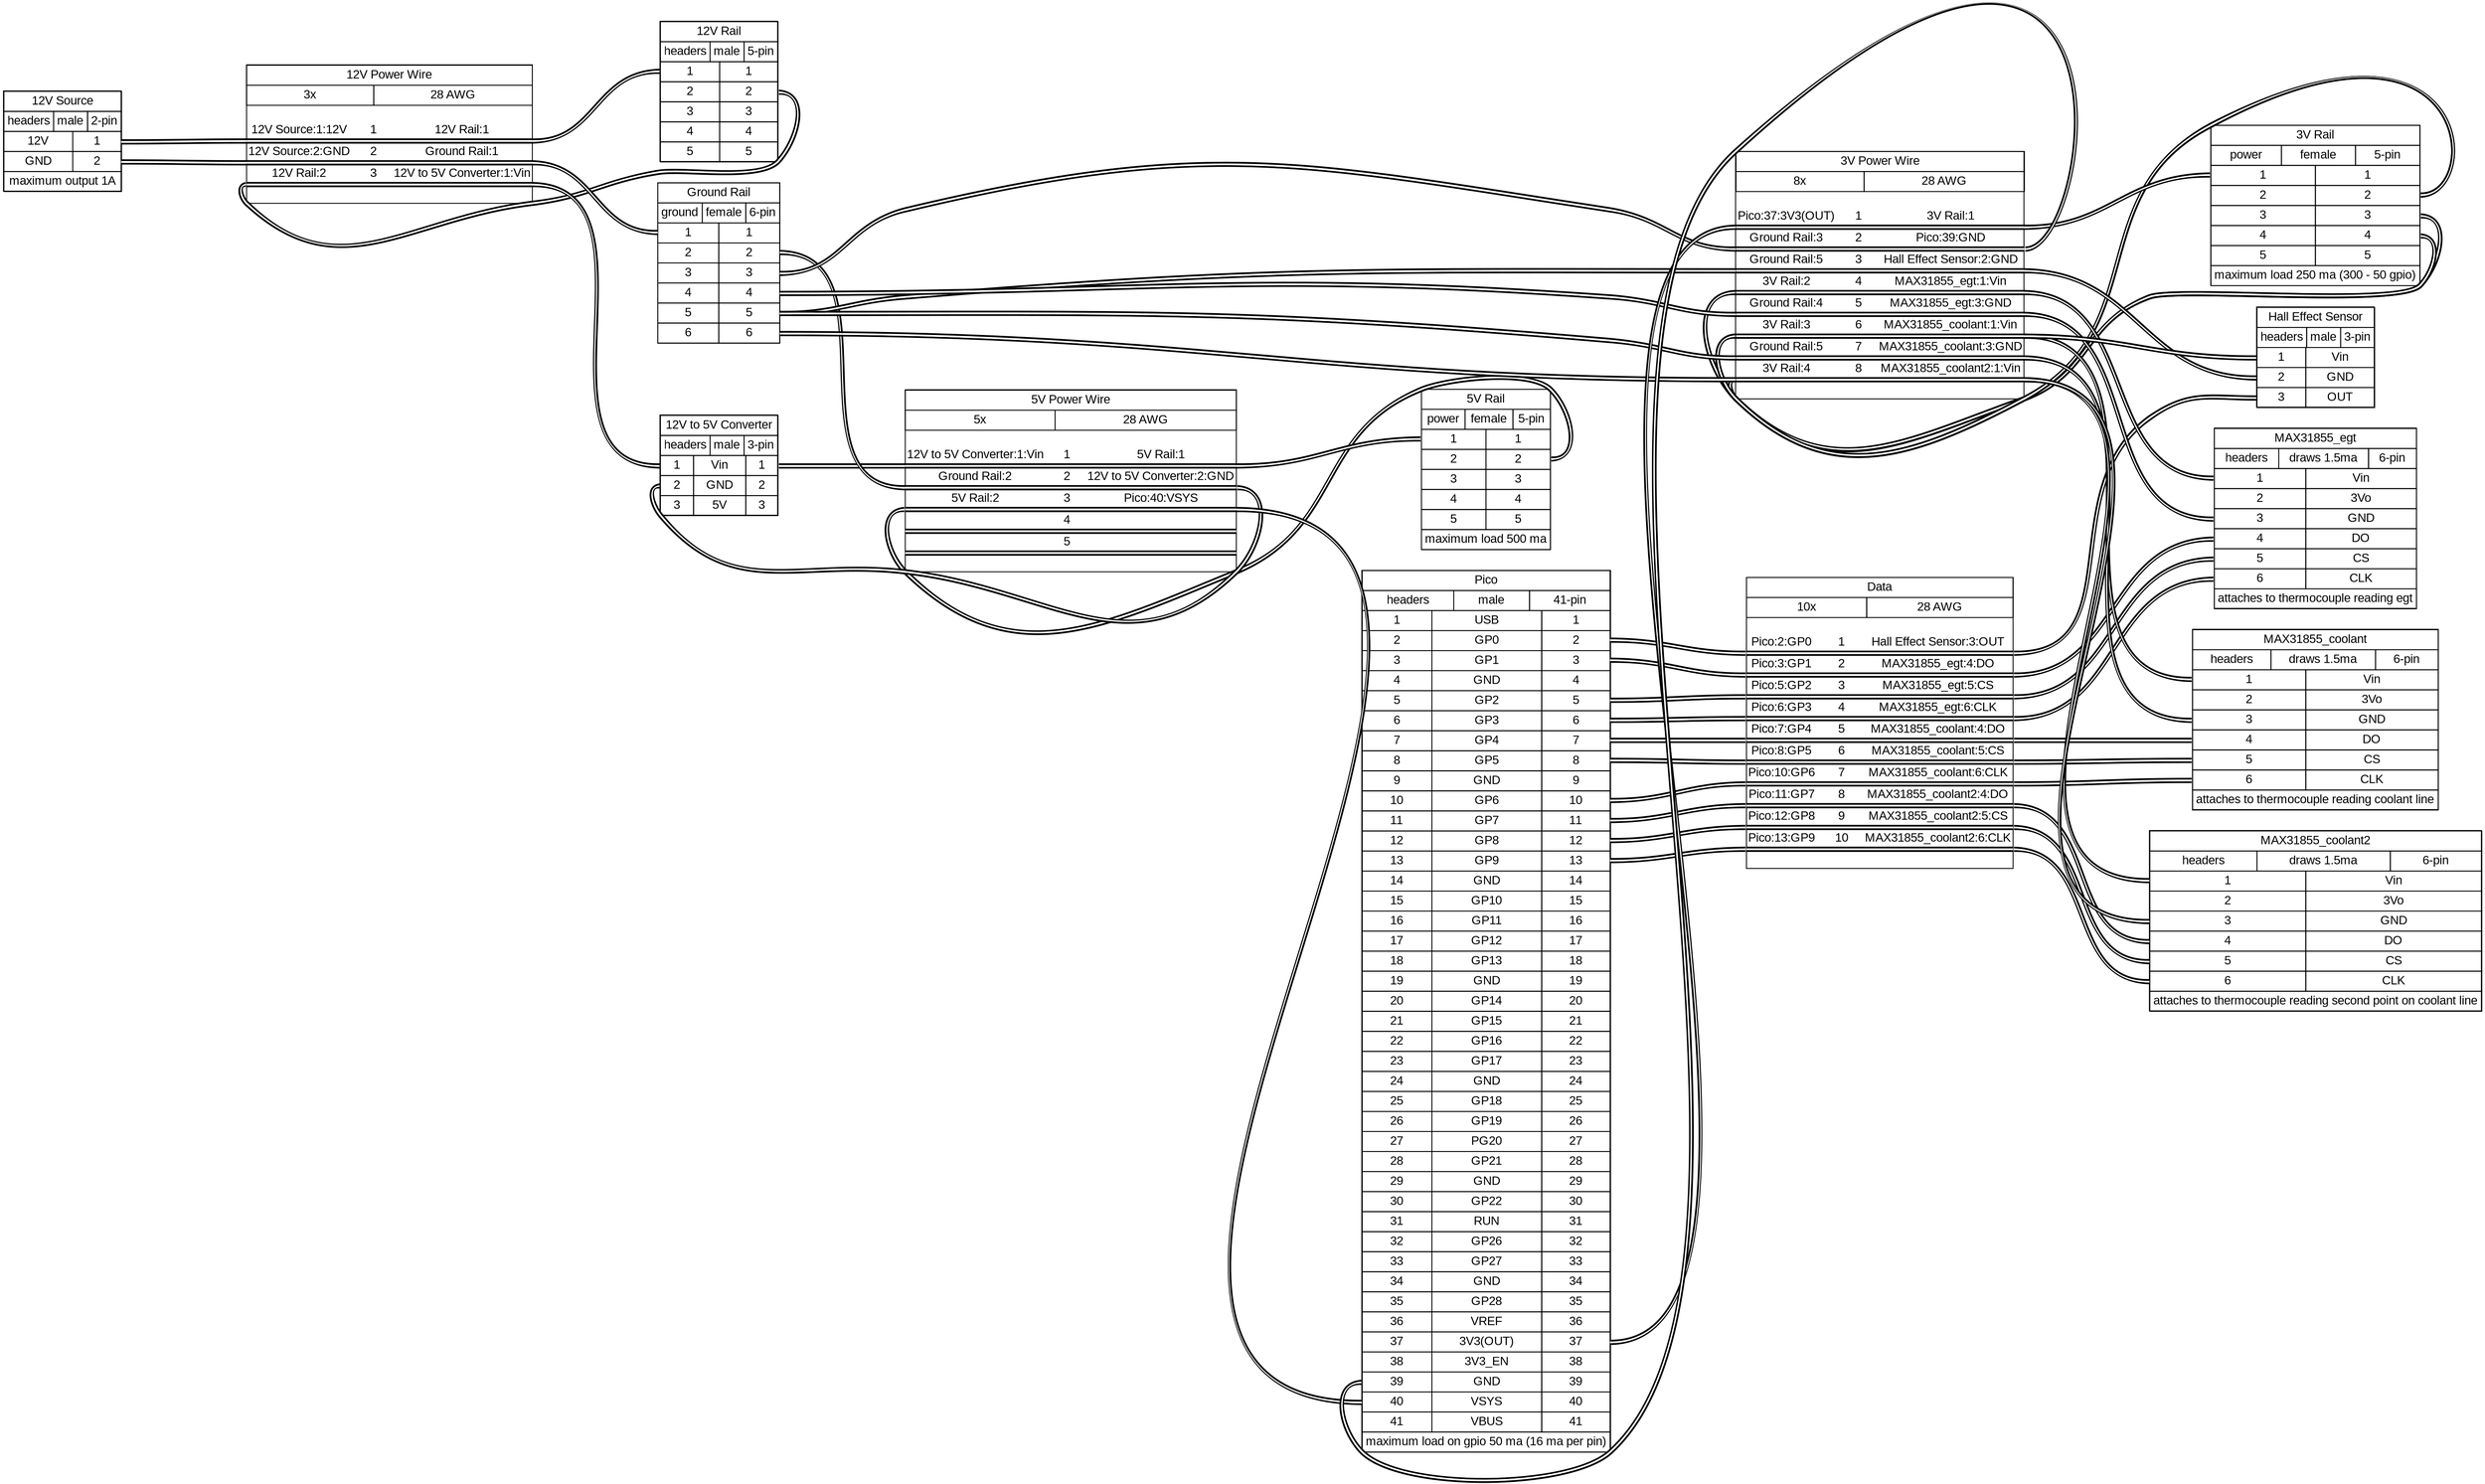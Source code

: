 graph {
// Graph generated by WireViz 0.3.2
// https://github.com/formatc1702/WireViz
	graph [bgcolor="#FFFFFF" fontname=arial nodesep=0.33 rankdir=LR ranksep=2]
	node [fillcolor="#FFFFFF" fontname=arial height=0 margin=0 shape=none style=filled width=0]
	edge [fontname=arial style=bold]
	"12V Source" [label=<
<table border="0" cellspacing="0" cellpadding="0">
 <tr><td>
  <table border="0" cellspacing="0" cellpadding="3" cellborder="1"><tr>
   <td balign="left">12V Source</td>
  </tr></table>
 </td></tr>
 <tr><td>
  <table border="0" cellspacing="0" cellpadding="3" cellborder="1"><tr>
   <td balign="left">headers</td>
   <td balign="left">male</td>
   <td balign="left">2-pin</td>
  </tr></table>
 </td></tr>
 <tr><td>
  <table border="0" cellspacing="0" cellpadding="3" cellborder="1">
   <tr>
    <td>12V</td>
    <td port="p1r">1</td>
   </tr>
   <tr>
    <td>GND</td>
    <td port="p2r">2</td>
   </tr>
  </table>
 </td></tr>
 <tr><td>
  <table border="0" cellspacing="0" cellpadding="3" cellborder="1"><tr>
   <td balign="left">maximum output 1A</td>
  </tr></table>
 </td></tr>
</table>
> fillcolor="#FFFFFF" shape=box style=filled]
	"12V Rail" [label=<
<table border="0" cellspacing="0" cellpadding="0">
 <tr><td>
  <table border="0" cellspacing="0" cellpadding="3" cellborder="1"><tr>
   <td balign="left">12V Rail</td>
  </tr></table>
 </td></tr>
 <tr><td>
  <table border="0" cellspacing="0" cellpadding="3" cellborder="1"><tr>
   <td balign="left">headers</td>
   <td balign="left">male</td>
   <td balign="left">5-pin</td>
  </tr></table>
 </td></tr>
 <tr><td>
  <table border="0" cellspacing="0" cellpadding="3" cellborder="1">
   <tr>
    <td port="p1l">1</td>
    <td port="p1r">1</td>
   </tr>
   <tr>
    <td port="p2l">2</td>
    <td port="p2r">2</td>
   </tr>
   <tr>
    <td port="p3l">3</td>
    <td port="p3r">3</td>
   </tr>
   <tr>
    <td port="p4l">4</td>
    <td port="p4r">4</td>
   </tr>
   <tr>
    <td port="p5l">5</td>
    <td port="p5r">5</td>
   </tr>
  </table>
 </td></tr>
</table>
> fillcolor="#FFFFFF" shape=box style=filled]
	"12V to 5V Converter" [label=<
<table border="0" cellspacing="0" cellpadding="0">
 <tr><td>
  <table border="0" cellspacing="0" cellpadding="3" cellborder="1"><tr>
   <td balign="left">12V to 5V Converter</td>
  </tr></table>
 </td></tr>
 <tr><td>
  <table border="0" cellspacing="0" cellpadding="3" cellborder="1"><tr>
   <td balign="left">headers</td>
   <td balign="left">male</td>
   <td balign="left">3-pin</td>
  </tr></table>
 </td></tr>
 <tr><td>
  <table border="0" cellspacing="0" cellpadding="3" cellborder="1">
   <tr>
    <td port="p1l">1</td>
    <td>Vin</td>
    <td port="p1r">1</td>
   </tr>
   <tr>
    <td port="p2l">2</td>
    <td>GND</td>
    <td port="p2r">2</td>
   </tr>
   <tr>
    <td port="p3l">3</td>
    <td>5V</td>
    <td port="p3r">3</td>
   </tr>
  </table>
 </td></tr>
</table>
> fillcolor="#FFFFFF" shape=box style=filled]
	"5V Rail" [label=<
<table border="0" cellspacing="0" cellpadding="0">
 <tr><td>
  <table border="0" cellspacing="0" cellpadding="3" cellborder="1"><tr>
   <td balign="left">5V Rail</td>
  </tr></table>
 </td></tr>
 <tr><td>
  <table border="0" cellspacing="0" cellpadding="3" cellborder="1"><tr>
   <td balign="left">power</td>
   <td balign="left">female</td>
   <td balign="left">5-pin</td>
  </tr></table>
 </td></tr>
 <tr><td>
  <table border="0" cellspacing="0" cellpadding="3" cellborder="1">
   <tr>
    <td port="p1l">1</td>
    <td port="p1r">1</td>
   </tr>
   <tr>
    <td port="p2l">2</td>
    <td port="p2r">2</td>
   </tr>
   <tr>
    <td port="p3l">3</td>
    <td port="p3r">3</td>
   </tr>
   <tr>
    <td port="p4l">4</td>
    <td port="p4r">4</td>
   </tr>
   <tr>
    <td port="p5l">5</td>
    <td port="p5r">5</td>
   </tr>
  </table>
 </td></tr>
 <tr><td>
  <table border="0" cellspacing="0" cellpadding="3" cellborder="1"><tr>
   <td balign="left">maximum load 500 ma</td>
  </tr></table>
 </td></tr>
</table>
> fillcolor="#FFFFFF" shape=box style=filled]
	"3V Rail" [label=<
<table border="0" cellspacing="0" cellpadding="0">
 <tr><td>
  <table border="0" cellspacing="0" cellpadding="3" cellborder="1"><tr>
   <td balign="left">3V Rail</td>
  </tr></table>
 </td></tr>
 <tr><td>
  <table border="0" cellspacing="0" cellpadding="3" cellborder="1"><tr>
   <td balign="left">power</td>
   <td balign="left">female</td>
   <td balign="left">5-pin</td>
  </tr></table>
 </td></tr>
 <tr><td>
  <table border="0" cellspacing="0" cellpadding="3" cellborder="1">
   <tr>
    <td port="p1l">1</td>
    <td port="p1r">1</td>
   </tr>
   <tr>
    <td port="p2l">2</td>
    <td port="p2r">2</td>
   </tr>
   <tr>
    <td port="p3l">3</td>
    <td port="p3r">3</td>
   </tr>
   <tr>
    <td port="p4l">4</td>
    <td port="p4r">4</td>
   </tr>
   <tr>
    <td port="p5l">5</td>
    <td port="p5r">5</td>
   </tr>
  </table>
 </td></tr>
 <tr><td>
  <table border="0" cellspacing="0" cellpadding="3" cellborder="1"><tr>
   <td balign="left">maximum load 250 ma (300 - 50 gpio)</td>
  </tr></table>
 </td></tr>
</table>
> fillcolor="#FFFFFF" shape=box style=filled]
	"Ground Rail" [label=<
<table border="0" cellspacing="0" cellpadding="0">
 <tr><td>
  <table border="0" cellspacing="0" cellpadding="3" cellborder="1"><tr>
   <td balign="left">Ground Rail</td>
  </tr></table>
 </td></tr>
 <tr><td>
  <table border="0" cellspacing="0" cellpadding="3" cellborder="1"><tr>
   <td balign="left">ground</td>
   <td balign="left">female</td>
   <td balign="left">6-pin</td>
  </tr></table>
 </td></tr>
 <tr><td>
  <table border="0" cellspacing="0" cellpadding="3" cellborder="1">
   <tr>
    <td port="p1l">1</td>
    <td port="p1r">1</td>
   </tr>
   <tr>
    <td port="p2l">2</td>
    <td port="p2r">2</td>
   </tr>
   <tr>
    <td port="p3l">3</td>
    <td port="p3r">3</td>
   </tr>
   <tr>
    <td port="p4l">4</td>
    <td port="p4r">4</td>
   </tr>
   <tr>
    <td port="p5l">5</td>
    <td port="p5r">5</td>
   </tr>
   <tr>
    <td port="p6l">6</td>
    <td port="p6r">6</td>
   </tr>
  </table>
 </td></tr>
</table>
> fillcolor="#FFFFFF" shape=box style=filled]
	Pico [label=<
<table border="0" cellspacing="0" cellpadding="0">
 <tr><td>
  <table border="0" cellspacing="0" cellpadding="3" cellborder="1"><tr>
   <td balign="left">Pico</td>
  </tr></table>
 </td></tr>
 <tr><td>
  <table border="0" cellspacing="0" cellpadding="3" cellborder="1"><tr>
   <td balign="left">headers</td>
   <td balign="left">male</td>
   <td balign="left">41-pin</td>
  </tr></table>
 </td></tr>
 <tr><td>
  <table border="0" cellspacing="0" cellpadding="3" cellborder="1">
   <tr>
    <td port="p1l">1</td>
    <td>USB</td>
    <td port="p1r">1</td>
   </tr>
   <tr>
    <td port="p2l">2</td>
    <td>GP0</td>
    <td port="p2r">2</td>
   </tr>
   <tr>
    <td port="p3l">3</td>
    <td>GP1</td>
    <td port="p3r">3</td>
   </tr>
   <tr>
    <td port="p4l">4</td>
    <td>GND</td>
    <td port="p4r">4</td>
   </tr>
   <tr>
    <td port="p5l">5</td>
    <td>GP2</td>
    <td port="p5r">5</td>
   </tr>
   <tr>
    <td port="p6l">6</td>
    <td>GP3</td>
    <td port="p6r">6</td>
   </tr>
   <tr>
    <td port="p7l">7</td>
    <td>GP4</td>
    <td port="p7r">7</td>
   </tr>
   <tr>
    <td port="p8l">8</td>
    <td>GP5</td>
    <td port="p8r">8</td>
   </tr>
   <tr>
    <td port="p9l">9</td>
    <td>GND</td>
    <td port="p9r">9</td>
   </tr>
   <tr>
    <td port="p10l">10</td>
    <td>GP6</td>
    <td port="p10r">10</td>
   </tr>
   <tr>
    <td port="p11l">11</td>
    <td>GP7</td>
    <td port="p11r">11</td>
   </tr>
   <tr>
    <td port="p12l">12</td>
    <td>GP8</td>
    <td port="p12r">12</td>
   </tr>
   <tr>
    <td port="p13l">13</td>
    <td>GP9</td>
    <td port="p13r">13</td>
   </tr>
   <tr>
    <td port="p14l">14</td>
    <td>GND</td>
    <td port="p14r">14</td>
   </tr>
   <tr>
    <td port="p15l">15</td>
    <td>GP10</td>
    <td port="p15r">15</td>
   </tr>
   <tr>
    <td port="p16l">16</td>
    <td>GP11</td>
    <td port="p16r">16</td>
   </tr>
   <tr>
    <td port="p17l">17</td>
    <td>GP12</td>
    <td port="p17r">17</td>
   </tr>
   <tr>
    <td port="p18l">18</td>
    <td>GP13</td>
    <td port="p18r">18</td>
   </tr>
   <tr>
    <td port="p19l">19</td>
    <td>GND</td>
    <td port="p19r">19</td>
   </tr>
   <tr>
    <td port="p20l">20</td>
    <td>GP14</td>
    <td port="p20r">20</td>
   </tr>
   <tr>
    <td port="p21l">21</td>
    <td>GP15</td>
    <td port="p21r">21</td>
   </tr>
   <tr>
    <td port="p22l">22</td>
    <td>GP16</td>
    <td port="p22r">22</td>
   </tr>
   <tr>
    <td port="p23l">23</td>
    <td>GP17</td>
    <td port="p23r">23</td>
   </tr>
   <tr>
    <td port="p24l">24</td>
    <td>GND</td>
    <td port="p24r">24</td>
   </tr>
   <tr>
    <td port="p25l">25</td>
    <td>GP18</td>
    <td port="p25r">25</td>
   </tr>
   <tr>
    <td port="p26l">26</td>
    <td>GP19</td>
    <td port="p26r">26</td>
   </tr>
   <tr>
    <td port="p27l">27</td>
    <td>PG20</td>
    <td port="p27r">27</td>
   </tr>
   <tr>
    <td port="p28l">28</td>
    <td>GP21</td>
    <td port="p28r">28</td>
   </tr>
   <tr>
    <td port="p29l">29</td>
    <td>GND</td>
    <td port="p29r">29</td>
   </tr>
   <tr>
    <td port="p30l">30</td>
    <td>GP22</td>
    <td port="p30r">30</td>
   </tr>
   <tr>
    <td port="p31l">31</td>
    <td>RUN</td>
    <td port="p31r">31</td>
   </tr>
   <tr>
    <td port="p32l">32</td>
    <td>GP26</td>
    <td port="p32r">32</td>
   </tr>
   <tr>
    <td port="p33l">33</td>
    <td>GP27</td>
    <td port="p33r">33</td>
   </tr>
   <tr>
    <td port="p34l">34</td>
    <td>GND</td>
    <td port="p34r">34</td>
   </tr>
   <tr>
    <td port="p35l">35</td>
    <td>GP28</td>
    <td port="p35r">35</td>
   </tr>
   <tr>
    <td port="p36l">36</td>
    <td>VREF</td>
    <td port="p36r">36</td>
   </tr>
   <tr>
    <td port="p37l">37</td>
    <td>3V3(OUT)</td>
    <td port="p37r">37</td>
   </tr>
   <tr>
    <td port="p38l">38</td>
    <td>3V3_EN</td>
    <td port="p38r">38</td>
   </tr>
   <tr>
    <td port="p39l">39</td>
    <td>GND</td>
    <td port="p39r">39</td>
   </tr>
   <tr>
    <td port="p40l">40</td>
    <td>VSYS</td>
    <td port="p40r">40</td>
   </tr>
   <tr>
    <td port="p41l">41</td>
    <td>VBUS</td>
    <td port="p41r">41</td>
   </tr>
  </table>
 </td></tr>
 <tr><td>
  <table border="0" cellspacing="0" cellpadding="3" cellborder="1"><tr>
   <td balign="left">maximum load on gpio 50 ma (16 ma per pin)</td>
  </tr></table>
 </td></tr>
</table>
> fillcolor="#FFFFFF" shape=box style=filled]
	MAX31855_egt [label=<
<table border="0" cellspacing="0" cellpadding="0">
 <tr><td>
  <table border="0" cellspacing="0" cellpadding="3" cellborder="1"><tr>
   <td balign="left">MAX31855_egt</td>
  </tr></table>
 </td></tr>
 <tr><td>
  <table border="0" cellspacing="0" cellpadding="3" cellborder="1"><tr>
   <td balign="left">headers</td>
   <td balign="left">draws 1.5ma</td>
   <td balign="left">6-pin</td>
  </tr></table>
 </td></tr>
 <tr><td>
  <table border="0" cellspacing="0" cellpadding="3" cellborder="1">
   <tr>
    <td port="p1l">1</td>
    <td>Vin</td>
   </tr>
   <tr>
    <td port="p2l">2</td>
    <td>3Vo</td>
   </tr>
   <tr>
    <td port="p3l">3</td>
    <td>GND</td>
   </tr>
   <tr>
    <td port="p4l">4</td>
    <td>DO</td>
   </tr>
   <tr>
    <td port="p5l">5</td>
    <td>CS</td>
   </tr>
   <tr>
    <td port="p6l">6</td>
    <td>CLK</td>
   </tr>
  </table>
 </td></tr>
 <tr><td>
  <table border="0" cellspacing="0" cellpadding="3" cellborder="1"><tr>
   <td balign="left">attaches to thermocouple reading egt</td>
  </tr></table>
 </td></tr>
</table>
> fillcolor="#FFFFFF" shape=box style=filled]
	MAX31855_coolant [label=<
<table border="0" cellspacing="0" cellpadding="0">
 <tr><td>
  <table border="0" cellspacing="0" cellpadding="3" cellborder="1"><tr>
   <td balign="left">MAX31855_coolant</td>
  </tr></table>
 </td></tr>
 <tr><td>
  <table border="0" cellspacing="0" cellpadding="3" cellborder="1"><tr>
   <td balign="left">headers</td>
   <td balign="left">draws 1.5ma</td>
   <td balign="left">6-pin</td>
  </tr></table>
 </td></tr>
 <tr><td>
  <table border="0" cellspacing="0" cellpadding="3" cellborder="1">
   <tr>
    <td port="p1l">1</td>
    <td>Vin</td>
   </tr>
   <tr>
    <td port="p2l">2</td>
    <td>3Vo</td>
   </tr>
   <tr>
    <td port="p3l">3</td>
    <td>GND</td>
   </tr>
   <tr>
    <td port="p4l">4</td>
    <td>DO</td>
   </tr>
   <tr>
    <td port="p5l">5</td>
    <td>CS</td>
   </tr>
   <tr>
    <td port="p6l">6</td>
    <td>CLK</td>
   </tr>
  </table>
 </td></tr>
 <tr><td>
  <table border="0" cellspacing="0" cellpadding="3" cellborder="1"><tr>
   <td balign="left">attaches to thermocouple reading coolant line</td>
  </tr></table>
 </td></tr>
</table>
> fillcolor="#FFFFFF" shape=box style=filled]
	MAX31855_coolant2 [label=<
<table border="0" cellspacing="0" cellpadding="0">
 <tr><td>
  <table border="0" cellspacing="0" cellpadding="3" cellborder="1"><tr>
   <td balign="left">MAX31855_coolant2</td>
  </tr></table>
 </td></tr>
 <tr><td>
  <table border="0" cellspacing="0" cellpadding="3" cellborder="1"><tr>
   <td balign="left">headers</td>
   <td balign="left">draws 1.5ma</td>
   <td balign="left">6-pin</td>
  </tr></table>
 </td></tr>
 <tr><td>
  <table border="0" cellspacing="0" cellpadding="3" cellborder="1">
   <tr>
    <td port="p1l">1</td>
    <td>Vin</td>
   </tr>
   <tr>
    <td port="p2l">2</td>
    <td>3Vo</td>
   </tr>
   <tr>
    <td port="p3l">3</td>
    <td>GND</td>
   </tr>
   <tr>
    <td port="p4l">4</td>
    <td>DO</td>
   </tr>
   <tr>
    <td port="p5l">5</td>
    <td>CS</td>
   </tr>
   <tr>
    <td port="p6l">6</td>
    <td>CLK</td>
   </tr>
  </table>
 </td></tr>
 <tr><td>
  <table border="0" cellspacing="0" cellpadding="3" cellborder="1"><tr>
   <td balign="left">attaches to thermocouple reading second point on coolant line</td>
  </tr></table>
 </td></tr>
</table>
> fillcolor="#FFFFFF" shape=box style=filled]
	"Hall Effect Sensor" [label=<
<table border="0" cellspacing="0" cellpadding="0">
 <tr><td>
  <table border="0" cellspacing="0" cellpadding="3" cellborder="1"><tr>
   <td balign="left">Hall Effect Sensor</td>
  </tr></table>
 </td></tr>
 <tr><td>
  <table border="0" cellspacing="0" cellpadding="3" cellborder="1"><tr>
   <td balign="left">headers</td>
   <td balign="left">male</td>
   <td balign="left">3-pin</td>
  </tr></table>
 </td></tr>
 <tr><td>
  <table border="0" cellspacing="0" cellpadding="3" cellborder="1">
   <tr>
    <td port="p1l">1</td>
    <td>Vin</td>
   </tr>
   <tr>
    <td port="p2l">2</td>
    <td>GND</td>
   </tr>
   <tr>
    <td port="p3l">3</td>
    <td>OUT</td>
   </tr>
  </table>
 </td></tr>
</table>
> fillcolor="#FFFFFF" shape=box style=filled]
	edge [color="#000000:#ffffff:#000000"]
	Pico:p2r:e -- Data:w1:w
	Data:w1:e -- "Hall Effect Sensor":p3l:w
	edge [color="#000000:#ffffff:#000000"]
	Pico:p3r:e -- Data:w2:w
	Data:w2:e -- MAX31855_egt:p4l:w
	edge [color="#000000:#ffffff:#000000"]
	Pico:p5r:e -- Data:w3:w
	Data:w3:e -- MAX31855_egt:p5l:w
	edge [color="#000000:#ffffff:#000000"]
	Pico:p6r:e -- Data:w4:w
	Data:w4:e -- MAX31855_egt:p6l:w
	edge [color="#000000:#ffffff:#000000"]
	Pico:p7r:e -- Data:w5:w
	Data:w5:e -- MAX31855_coolant:p4l:w
	edge [color="#000000:#ffffff:#000000"]
	Pico:p8r:e -- Data:w6:w
	Data:w6:e -- MAX31855_coolant:p5l:w
	edge [color="#000000:#ffffff:#000000"]
	Pico:p10r:e -- Data:w7:w
	Data:w7:e -- MAX31855_coolant:p6l:w
	edge [color="#000000:#ffffff:#000000"]
	Pico:p11r:e -- Data:w8:w
	Data:w8:e -- MAX31855_coolant2:p4l:w
	edge [color="#000000:#ffffff:#000000"]
	Pico:p12r:e -- Data:w9:w
	Data:w9:e -- MAX31855_coolant2:p5l:w
	edge [color="#000000:#ffffff:#000000"]
	Pico:p13r:e -- Data:w10:w
	Data:w10:e -- MAX31855_coolant2:p6l:w
	Data [label=<
<table border="0" cellspacing="0" cellpadding="0">
 <tr><td>
  <table border="0" cellspacing="0" cellpadding="3" cellborder="1"><tr>
   <td balign="left">Data</td>
  </tr></table>
 </td></tr>
 <tr><td>
  <table border="0" cellspacing="0" cellpadding="3" cellborder="1"><tr>
   <td balign="left">10x</td>
   <td balign="left">28 AWG</td>
  </tr></table>
 </td></tr>
 <tr><td>
  <table border="0" cellspacing="0" cellborder="0">
   <tr><td>&nbsp;</td></tr>
   <tr>
    <td>Pico:2:GP0</td>
    <td>
     1
    </td>
    <td>Hall Effect Sensor:3:OUT</td>
   </tr>
   <tr>
    <td colspan="3" border="0" cellspacing="0" cellpadding="0" port="w1" height="6">
     <table cellspacing="0" cellborder="0" border="0">
      <tr><td colspan="3" cellpadding="0" height="2" bgcolor="#000000" border="0"></td></tr>
      <tr><td colspan="3" cellpadding="0" height="2" bgcolor="#ffffff" border="0"></td></tr>
      <tr><td colspan="3" cellpadding="0" height="2" bgcolor="#000000" border="0"></td></tr>
     </table>
    </td>
   </tr>
   <tr>
    <td>Pico:3:GP1</td>
    <td>
     2
    </td>
    <td>MAX31855_egt:4:DO</td>
   </tr>
   <tr>
    <td colspan="3" border="0" cellspacing="0" cellpadding="0" port="w2" height="6">
     <table cellspacing="0" cellborder="0" border="0">
      <tr><td colspan="3" cellpadding="0" height="2" bgcolor="#000000" border="0"></td></tr>
      <tr><td colspan="3" cellpadding="0" height="2" bgcolor="#ffffff" border="0"></td></tr>
      <tr><td colspan="3" cellpadding="0" height="2" bgcolor="#000000" border="0"></td></tr>
     </table>
    </td>
   </tr>
   <tr>
    <td>Pico:5:GP2</td>
    <td>
     3
    </td>
    <td>MAX31855_egt:5:CS</td>
   </tr>
   <tr>
    <td colspan="3" border="0" cellspacing="0" cellpadding="0" port="w3" height="6">
     <table cellspacing="0" cellborder="0" border="0">
      <tr><td colspan="3" cellpadding="0" height="2" bgcolor="#000000" border="0"></td></tr>
      <tr><td colspan="3" cellpadding="0" height="2" bgcolor="#ffffff" border="0"></td></tr>
      <tr><td colspan="3" cellpadding="0" height="2" bgcolor="#000000" border="0"></td></tr>
     </table>
    </td>
   </tr>
   <tr>
    <td>Pico:6:GP3</td>
    <td>
     4
    </td>
    <td>MAX31855_egt:6:CLK</td>
   </tr>
   <tr>
    <td colspan="3" border="0" cellspacing="0" cellpadding="0" port="w4" height="6">
     <table cellspacing="0" cellborder="0" border="0">
      <tr><td colspan="3" cellpadding="0" height="2" bgcolor="#000000" border="0"></td></tr>
      <tr><td colspan="3" cellpadding="0" height="2" bgcolor="#ffffff" border="0"></td></tr>
      <tr><td colspan="3" cellpadding="0" height="2" bgcolor="#000000" border="0"></td></tr>
     </table>
    </td>
   </tr>
   <tr>
    <td>Pico:7:GP4</td>
    <td>
     5
    </td>
    <td>MAX31855_coolant:4:DO</td>
   </tr>
   <tr>
    <td colspan="3" border="0" cellspacing="0" cellpadding="0" port="w5" height="6">
     <table cellspacing="0" cellborder="0" border="0">
      <tr><td colspan="3" cellpadding="0" height="2" bgcolor="#000000" border="0"></td></tr>
      <tr><td colspan="3" cellpadding="0" height="2" bgcolor="#ffffff" border="0"></td></tr>
      <tr><td colspan="3" cellpadding="0" height="2" bgcolor="#000000" border="0"></td></tr>
     </table>
    </td>
   </tr>
   <tr>
    <td>Pico:8:GP5</td>
    <td>
     6
    </td>
    <td>MAX31855_coolant:5:CS</td>
   </tr>
   <tr>
    <td colspan="3" border="0" cellspacing="0" cellpadding="0" port="w6" height="6">
     <table cellspacing="0" cellborder="0" border="0">
      <tr><td colspan="3" cellpadding="0" height="2" bgcolor="#000000" border="0"></td></tr>
      <tr><td colspan="3" cellpadding="0" height="2" bgcolor="#ffffff" border="0"></td></tr>
      <tr><td colspan="3" cellpadding="0" height="2" bgcolor="#000000" border="0"></td></tr>
     </table>
    </td>
   </tr>
   <tr>
    <td>Pico:10:GP6</td>
    <td>
     7
    </td>
    <td>MAX31855_coolant:6:CLK</td>
   </tr>
   <tr>
    <td colspan="3" border="0" cellspacing="0" cellpadding="0" port="w7" height="6">
     <table cellspacing="0" cellborder="0" border="0">
      <tr><td colspan="3" cellpadding="0" height="2" bgcolor="#000000" border="0"></td></tr>
      <tr><td colspan="3" cellpadding="0" height="2" bgcolor="#ffffff" border="0"></td></tr>
      <tr><td colspan="3" cellpadding="0" height="2" bgcolor="#000000" border="0"></td></tr>
     </table>
    </td>
   </tr>
   <tr>
    <td>Pico:11:GP7</td>
    <td>
     8
    </td>
    <td>MAX31855_coolant2:4:DO</td>
   </tr>
   <tr>
    <td colspan="3" border="0" cellspacing="0" cellpadding="0" port="w8" height="6">
     <table cellspacing="0" cellborder="0" border="0">
      <tr><td colspan="3" cellpadding="0" height="2" bgcolor="#000000" border="0"></td></tr>
      <tr><td colspan="3" cellpadding="0" height="2" bgcolor="#ffffff" border="0"></td></tr>
      <tr><td colspan="3" cellpadding="0" height="2" bgcolor="#000000" border="0"></td></tr>
     </table>
    </td>
   </tr>
   <tr>
    <td>Pico:12:GP8</td>
    <td>
     9
    </td>
    <td>MAX31855_coolant2:5:CS</td>
   </tr>
   <tr>
    <td colspan="3" border="0" cellspacing="0" cellpadding="0" port="w9" height="6">
     <table cellspacing="0" cellborder="0" border="0">
      <tr><td colspan="3" cellpadding="0" height="2" bgcolor="#000000" border="0"></td></tr>
      <tr><td colspan="3" cellpadding="0" height="2" bgcolor="#ffffff" border="0"></td></tr>
      <tr><td colspan="3" cellpadding="0" height="2" bgcolor="#000000" border="0"></td></tr>
     </table>
    </td>
   </tr>
   <tr>
    <td>Pico:13:GP9</td>
    <td>
     10
    </td>
    <td>MAX31855_coolant2:6:CLK</td>
   </tr>
   <tr>
    <td colspan="3" border="0" cellspacing="0" cellpadding="0" port="w10" height="6">
     <table cellspacing="0" cellborder="0" border="0">
      <tr><td colspan="3" cellpadding="0" height="2" bgcolor="#000000" border="0"></td></tr>
      <tr><td colspan="3" cellpadding="0" height="2" bgcolor="#ffffff" border="0"></td></tr>
      <tr><td colspan="3" cellpadding="0" height="2" bgcolor="#000000" border="0"></td></tr>
     </table>
    </td>
   </tr>
   <tr><td>&nbsp;</td></tr>
  </table>
 </td></tr>
</table>
> fillcolor="#FFFFFF" shape=box style=filled]
	edge [color="#000000:#ffffff:#000000"]
	"12V Source":p1r:e -- "12V Power Wire":w1:w
	"12V Power Wire":w1:e -- "12V Rail":p1l:w
	edge [color="#000000:#ffffff:#000000"]
	"12V Source":p2r:e -- "12V Power Wire":w2:w
	"12V Power Wire":w2:e -- "Ground Rail":p1l:w
	edge [color="#000000:#ffffff:#000000"]
	"12V Rail":p2r:e -- "12V Power Wire":w3:w
	"12V Power Wire":w3:e -- "12V to 5V Converter":p1l:w
	"12V Power Wire" [label=<
<table border="0" cellspacing="0" cellpadding="0">
 <tr><td>
  <table border="0" cellspacing="0" cellpadding="3" cellborder="1"><tr>
   <td balign="left">12V Power Wire</td>
  </tr></table>
 </td></tr>
 <tr><td>
  <table border="0" cellspacing="0" cellpadding="3" cellborder="1"><tr>
   <td balign="left">3x</td>
   <td balign="left">28 AWG</td>
  </tr></table>
 </td></tr>
 <tr><td>
  <table border="0" cellspacing="0" cellborder="0">
   <tr><td>&nbsp;</td></tr>
   <tr>
    <td>12V Source:1:12V</td>
    <td>
     1
    </td>
    <td>12V Rail:1</td>
   </tr>
   <tr>
    <td colspan="3" border="0" cellspacing="0" cellpadding="0" port="w1" height="6">
     <table cellspacing="0" cellborder="0" border="0">
      <tr><td colspan="3" cellpadding="0" height="2" bgcolor="#000000" border="0"></td></tr>
      <tr><td colspan="3" cellpadding="0" height="2" bgcolor="#ffffff" border="0"></td></tr>
      <tr><td colspan="3" cellpadding="0" height="2" bgcolor="#000000" border="0"></td></tr>
     </table>
    </td>
   </tr>
   <tr>
    <td>12V Source:2:GND</td>
    <td>
     2
    </td>
    <td>Ground Rail:1</td>
   </tr>
   <tr>
    <td colspan="3" border="0" cellspacing="0" cellpadding="0" port="w2" height="6">
     <table cellspacing="0" cellborder="0" border="0">
      <tr><td colspan="3" cellpadding="0" height="2" bgcolor="#000000" border="0"></td></tr>
      <tr><td colspan="3" cellpadding="0" height="2" bgcolor="#ffffff" border="0"></td></tr>
      <tr><td colspan="3" cellpadding="0" height="2" bgcolor="#000000" border="0"></td></tr>
     </table>
    </td>
   </tr>
   <tr>
    <td>12V Rail:2</td>
    <td>
     3
    </td>
    <td>12V to 5V Converter:1:Vin</td>
   </tr>
   <tr>
    <td colspan="3" border="0" cellspacing="0" cellpadding="0" port="w3" height="6">
     <table cellspacing="0" cellborder="0" border="0">
      <tr><td colspan="3" cellpadding="0" height="2" bgcolor="#000000" border="0"></td></tr>
      <tr><td colspan="3" cellpadding="0" height="2" bgcolor="#ffffff" border="0"></td></tr>
      <tr><td colspan="3" cellpadding="0" height="2" bgcolor="#000000" border="0"></td></tr>
     </table>
    </td>
   </tr>
   <tr><td>&nbsp;</td></tr>
  </table>
 </td></tr>
</table>
> fillcolor="#FFFFFF" shape=box style=filled]
	edge [color="#000000:#ffffff:#000000"]
	"12V to 5V Converter":p1r:e -- "5V Power Wire":w1:w
	"5V Power Wire":w1:e -- "5V Rail":p1l:w
	edge [color="#000000:#ffffff:#000000"]
	"Ground Rail":p2r:e -- "5V Power Wire":w2:w
	"5V Power Wire":w2:e -- "12V to 5V Converter":p2l:w
	edge [color="#000000:#ffffff:#000000"]
	"5V Rail":p2r:e -- "5V Power Wire":w3:w
	"5V Power Wire":w3:e -- Pico:p40l:w
	"5V Power Wire" [label=<
<table border="0" cellspacing="0" cellpadding="0">
 <tr><td>
  <table border="0" cellspacing="0" cellpadding="3" cellborder="1"><tr>
   <td balign="left">5V Power Wire</td>
  </tr></table>
 </td></tr>
 <tr><td>
  <table border="0" cellspacing="0" cellpadding="3" cellborder="1"><tr>
   <td balign="left">5x</td>
   <td balign="left">28 AWG</td>
  </tr></table>
 </td></tr>
 <tr><td>
  <table border="0" cellspacing="0" cellborder="0">
   <tr><td>&nbsp;</td></tr>
   <tr>
    <td>12V to 5V Converter:1:Vin</td>
    <td>
     1
    </td>
    <td>5V Rail:1</td>
   </tr>
   <tr>
    <td colspan="3" border="0" cellspacing="0" cellpadding="0" port="w1" height="6">
     <table cellspacing="0" cellborder="0" border="0">
      <tr><td colspan="3" cellpadding="0" height="2" bgcolor="#000000" border="0"></td></tr>
      <tr><td colspan="3" cellpadding="0" height="2" bgcolor="#ffffff" border="0"></td></tr>
      <tr><td colspan="3" cellpadding="0" height="2" bgcolor="#000000" border="0"></td></tr>
     </table>
    </td>
   </tr>
   <tr>
    <td>Ground Rail:2</td>
    <td>
     2
    </td>
    <td>12V to 5V Converter:2:GND</td>
   </tr>
   <tr>
    <td colspan="3" border="0" cellspacing="0" cellpadding="0" port="w2" height="6">
     <table cellspacing="0" cellborder="0" border="0">
      <tr><td colspan="3" cellpadding="0" height="2" bgcolor="#000000" border="0"></td></tr>
      <tr><td colspan="3" cellpadding="0" height="2" bgcolor="#ffffff" border="0"></td></tr>
      <tr><td colspan="3" cellpadding="0" height="2" bgcolor="#000000" border="0"></td></tr>
     </table>
    </td>
   </tr>
   <tr>
    <td>5V Rail:2</td>
    <td>
     3
    </td>
    <td>Pico:40:VSYS</td>
   </tr>
   <tr>
    <td colspan="3" border="0" cellspacing="0" cellpadding="0" port="w3" height="6">
     <table cellspacing="0" cellborder="0" border="0">
      <tr><td colspan="3" cellpadding="0" height="2" bgcolor="#000000" border="0"></td></tr>
      <tr><td colspan="3" cellpadding="0" height="2" bgcolor="#ffffff" border="0"></td></tr>
      <tr><td colspan="3" cellpadding="0" height="2" bgcolor="#000000" border="0"></td></tr>
     </table>
    </td>
   </tr>
   <tr>
    <td><!-- 4_in --></td>
    <td>
     4
    </td>
    <td><!-- 4_out --></td>
   </tr>
   <tr>
    <td colspan="3" border="0" cellspacing="0" cellpadding="0" port="w4" height="6">
     <table cellspacing="0" cellborder="0" border="0">
      <tr><td colspan="3" cellpadding="0" height="2" bgcolor="#000000" border="0"></td></tr>
      <tr><td colspan="3" cellpadding="0" height="2" bgcolor="#ffffff" border="0"></td></tr>
      <tr><td colspan="3" cellpadding="0" height="2" bgcolor="#000000" border="0"></td></tr>
     </table>
    </td>
   </tr>
   <tr>
    <td><!-- 5_in --></td>
    <td>
     5
    </td>
    <td><!-- 5_out --></td>
   </tr>
   <tr>
    <td colspan="3" border="0" cellspacing="0" cellpadding="0" port="w5" height="6">
     <table cellspacing="0" cellborder="0" border="0">
      <tr><td colspan="3" cellpadding="0" height="2" bgcolor="#000000" border="0"></td></tr>
      <tr><td colspan="3" cellpadding="0" height="2" bgcolor="#ffffff" border="0"></td></tr>
      <tr><td colspan="3" cellpadding="0" height="2" bgcolor="#000000" border="0"></td></tr>
     </table>
    </td>
   </tr>
   <tr><td>&nbsp;</td></tr>
  </table>
 </td></tr>
</table>
> fillcolor="#FFFFFF" shape=box style=filled]
	edge [color="#000000:#ffffff:#000000"]
	Pico:p37r:e -- "3V Power Wire":w1:w
	"3V Power Wire":w1:e -- "3V Rail":p1l:w
	edge [color="#000000:#ffffff:#000000"]
	"Ground Rail":p3r:e -- "3V Power Wire":w2:w
	"3V Power Wire":w2:e -- Pico:p39l:w
	edge [color="#000000:#ffffff:#000000"]
	"Ground Rail":p5r:e -- "3V Power Wire":w3:w
	"3V Power Wire":w3:e -- "Hall Effect Sensor":p2l:w
	edge [color="#000000:#ffffff:#000000"]
	"3V Rail":p2r:e -- "3V Power Wire":w4:w
	"3V Power Wire":w4:e -- MAX31855_egt:p1l:w
	edge [color="#000000:#ffffff:#000000"]
	"Ground Rail":p4r:e -- "3V Power Wire":w5:w
	"3V Power Wire":w5:e -- MAX31855_egt:p3l:w
	edge [color="#000000:#ffffff:#000000"]
	"3V Rail":p3r:e -- "3V Power Wire":w6:w
	"3V Power Wire":w6:e -- MAX31855_coolant:p1l:w
	edge [color="#000000:#ffffff:#000000"]
	"Ground Rail":p5r:e -- "3V Power Wire":w7:w
	"3V Power Wire":w7:e -- MAX31855_coolant:p3l:w
	edge [color="#000000:#ffffff:#000000"]
	"3V Rail":p4r:e -- "3V Power Wire":w8:w
	"3V Power Wire":w8:e -- MAX31855_coolant2:p1l:w
	edge [color="#000000:#ffffff:#000000"]
	"Ground Rail":p6r:e -- "3V Power Wire":w8:w
	"3V Power Wire":w8:e -- MAX31855_coolant2:p3l:w
	edge [color="#000000:#ffffff:#000000"]
	"3V Rail":p2r:e -- "3V Power Wire":w6:w
	"3V Power Wire":w6:e -- "Hall Effect Sensor":p1l:w
	"3V Power Wire" [label=<
<table border="0" cellspacing="0" cellpadding="0">
 <tr><td>
  <table border="0" cellspacing="0" cellpadding="3" cellborder="1"><tr>
   <td balign="left">3V Power Wire</td>
  </tr></table>
 </td></tr>
 <tr><td>
  <table border="0" cellspacing="0" cellpadding="3" cellborder="1"><tr>
   <td balign="left">8x</td>
   <td balign="left">28 AWG</td>
  </tr></table>
 </td></tr>
 <tr><td>
  <table border="0" cellspacing="0" cellborder="0">
   <tr><td>&nbsp;</td></tr>
   <tr>
    <td>Pico:37:3V3(OUT)</td>
    <td>
     1
    </td>
    <td>3V Rail:1</td>
   </tr>
   <tr>
    <td colspan="3" border="0" cellspacing="0" cellpadding="0" port="w1" height="6">
     <table cellspacing="0" cellborder="0" border="0">
      <tr><td colspan="3" cellpadding="0" height="2" bgcolor="#000000" border="0"></td></tr>
      <tr><td colspan="3" cellpadding="0" height="2" bgcolor="#ffffff" border="0"></td></tr>
      <tr><td colspan="3" cellpadding="0" height="2" bgcolor="#000000" border="0"></td></tr>
     </table>
    </td>
   </tr>
   <tr>
    <td>Ground Rail:3</td>
    <td>
     2
    </td>
    <td>Pico:39:GND</td>
   </tr>
   <tr>
    <td colspan="3" border="0" cellspacing="0" cellpadding="0" port="w2" height="6">
     <table cellspacing="0" cellborder="0" border="0">
      <tr><td colspan="3" cellpadding="0" height="2" bgcolor="#000000" border="0"></td></tr>
      <tr><td colspan="3" cellpadding="0" height="2" bgcolor="#ffffff" border="0"></td></tr>
      <tr><td colspan="3" cellpadding="0" height="2" bgcolor="#000000" border="0"></td></tr>
     </table>
    </td>
   </tr>
   <tr>
    <td>Ground Rail:5</td>
    <td>
     3
    </td>
    <td>Hall Effect Sensor:2:GND</td>
   </tr>
   <tr>
    <td colspan="3" border="0" cellspacing="0" cellpadding="0" port="w3" height="6">
     <table cellspacing="0" cellborder="0" border="0">
      <tr><td colspan="3" cellpadding="0" height="2" bgcolor="#000000" border="0"></td></tr>
      <tr><td colspan="3" cellpadding="0" height="2" bgcolor="#ffffff" border="0"></td></tr>
      <tr><td colspan="3" cellpadding="0" height="2" bgcolor="#000000" border="0"></td></tr>
     </table>
    </td>
   </tr>
   <tr>
    <td>3V Rail:2</td>
    <td>
     4
    </td>
    <td>MAX31855_egt:1:Vin</td>
   </tr>
   <tr>
    <td colspan="3" border="0" cellspacing="0" cellpadding="0" port="w4" height="6">
     <table cellspacing="0" cellborder="0" border="0">
      <tr><td colspan="3" cellpadding="0" height="2" bgcolor="#000000" border="0"></td></tr>
      <tr><td colspan="3" cellpadding="0" height="2" bgcolor="#ffffff" border="0"></td></tr>
      <tr><td colspan="3" cellpadding="0" height="2" bgcolor="#000000" border="0"></td></tr>
     </table>
    </td>
   </tr>
   <tr>
    <td>Ground Rail:4</td>
    <td>
     5
    </td>
    <td>MAX31855_egt:3:GND</td>
   </tr>
   <tr>
    <td colspan="3" border="0" cellspacing="0" cellpadding="0" port="w5" height="6">
     <table cellspacing="0" cellborder="0" border="0">
      <tr><td colspan="3" cellpadding="0" height="2" bgcolor="#000000" border="0"></td></tr>
      <tr><td colspan="3" cellpadding="0" height="2" bgcolor="#ffffff" border="0"></td></tr>
      <tr><td colspan="3" cellpadding="0" height="2" bgcolor="#000000" border="0"></td></tr>
     </table>
    </td>
   </tr>
   <tr>
    <td>3V Rail:3</td>
    <td>
     6
    </td>
    <td>MAX31855_coolant:1:Vin</td>
   </tr>
   <tr>
    <td colspan="3" border="0" cellspacing="0" cellpadding="0" port="w6" height="6">
     <table cellspacing="0" cellborder="0" border="0">
      <tr><td colspan="3" cellpadding="0" height="2" bgcolor="#000000" border="0"></td></tr>
      <tr><td colspan="3" cellpadding="0" height="2" bgcolor="#ffffff" border="0"></td></tr>
      <tr><td colspan="3" cellpadding="0" height="2" bgcolor="#000000" border="0"></td></tr>
     </table>
    </td>
   </tr>
   <tr>
    <td>Ground Rail:5</td>
    <td>
     7
    </td>
    <td>MAX31855_coolant:3:GND</td>
   </tr>
   <tr>
    <td colspan="3" border="0" cellspacing="0" cellpadding="0" port="w7" height="6">
     <table cellspacing="0" cellborder="0" border="0">
      <tr><td colspan="3" cellpadding="0" height="2" bgcolor="#000000" border="0"></td></tr>
      <tr><td colspan="3" cellpadding="0" height="2" bgcolor="#ffffff" border="0"></td></tr>
      <tr><td colspan="3" cellpadding="0" height="2" bgcolor="#000000" border="0"></td></tr>
     </table>
    </td>
   </tr>
   <tr>
    <td>3V Rail:4</td>
    <td>
     8
    </td>
    <td>MAX31855_coolant2:1:Vin</td>
   </tr>
   <tr>
    <td colspan="3" border="0" cellspacing="0" cellpadding="0" port="w8" height="6">
     <table cellspacing="0" cellborder="0" border="0">
      <tr><td colspan="3" cellpadding="0" height="2" bgcolor="#000000" border="0"></td></tr>
      <tr><td colspan="3" cellpadding="0" height="2" bgcolor="#ffffff" border="0"></td></tr>
      <tr><td colspan="3" cellpadding="0" height="2" bgcolor="#000000" border="0"></td></tr>
     </table>
    </td>
   </tr>
   <tr><td>&nbsp;</td></tr>
  </table>
 </td></tr>
</table>
> fillcolor="#FFFFFF" shape=box style=filled]
}
